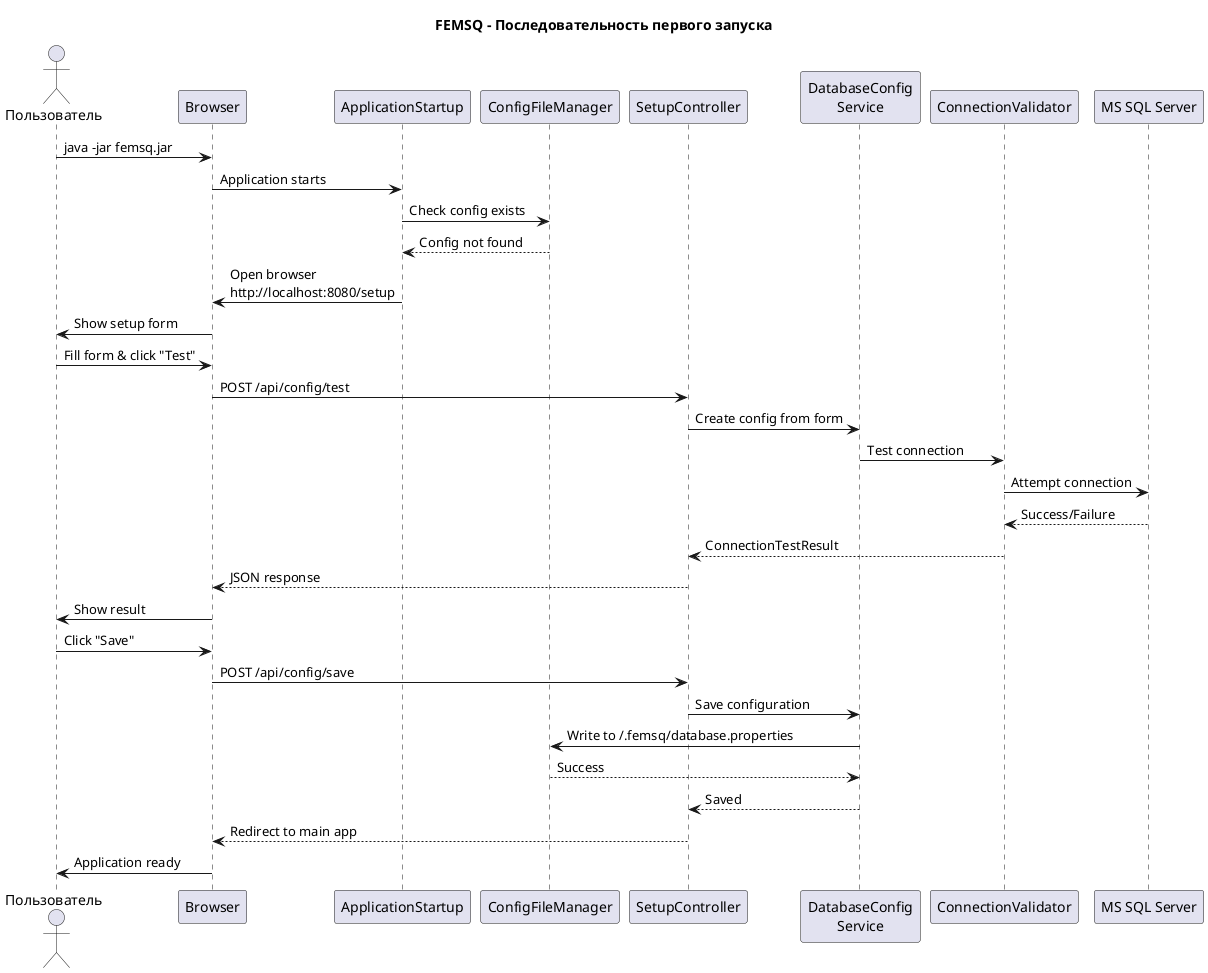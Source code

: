 @startuml First Run Sequence

title FEMSQ - Последовательность первого запуска

actor "Пользователь" as User
participant "Browser" as BR
participant "ApplicationStartup" as START
participant "ConfigFileManager" as CFM
participant "SetupController" as CTRL
participant "DatabaseConfig\nService" as DCS
participant "ConnectionValidator" as VAL
participant "MS SQL Server" as DB

User -> BR: java -jar femsq.jar
BR -> START: Application starts
START -> CFM: Check config exists
CFM --> START: Config not found

START -> BR: Open browser\nhttp://localhost:8080/setup
BR -> User: Show setup form

User -> BR: Fill form & click "Test"
BR -> CTRL: POST /api/config/test
CTRL -> DCS: Create config from form
DCS -> VAL: Test connection
VAL -> DB: Attempt connection
DB --> VAL: Success/Failure
VAL --> CTRL: ConnectionTestResult
CTRL --> BR: JSON response
BR -> User: Show result

User -> BR: Click "Save"
BR -> CTRL: POST /api/config/save
CTRL -> DCS: Save configuration
DCS -> CFM: Write to ~/.femsq/database.properties
CFM --> DCS: Success
DCS --> CTRL: Saved
CTRL --> BR: Redirect to main app
BR -> User: Application ready

@enduml